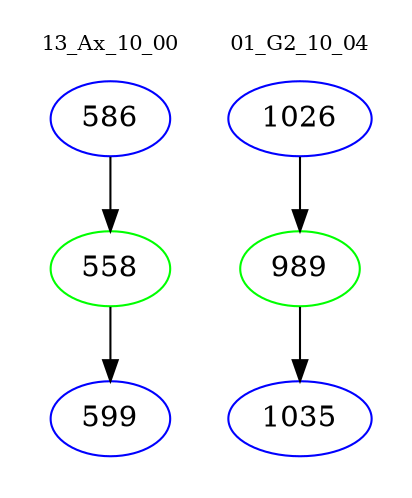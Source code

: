 digraph{
subgraph cluster_0 {
color = white
label = "13_Ax_10_00";
fontsize=10;
T0_586 [label="586", color="blue"]
T0_586 -> T0_558 [color="black"]
T0_558 [label="558", color="green"]
T0_558 -> T0_599 [color="black"]
T0_599 [label="599", color="blue"]
}
subgraph cluster_1 {
color = white
label = "01_G2_10_04";
fontsize=10;
T1_1026 [label="1026", color="blue"]
T1_1026 -> T1_989 [color="black"]
T1_989 [label="989", color="green"]
T1_989 -> T1_1035 [color="black"]
T1_1035 [label="1035", color="blue"]
}
}

